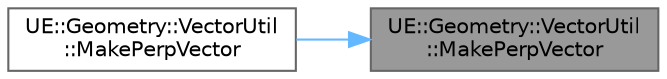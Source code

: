 digraph "UE::Geometry::VectorUtil::MakePerpVector"
{
 // INTERACTIVE_SVG=YES
 // LATEX_PDF_SIZE
  bgcolor="transparent";
  edge [fontname=Helvetica,fontsize=10,labelfontname=Helvetica,labelfontsize=10];
  node [fontname=Helvetica,fontsize=10,shape=box,height=0.2,width=0.4];
  rankdir="RL";
  Node1 [id="Node000001",label="UE::Geometry::VectorUtil\l::MakePerpVector",height=0.2,width=0.4,color="gray40", fillcolor="grey60", style="filled", fontcolor="black",tooltip="Calculates one vector perpendicular to input Normal, as efficiently as possible."];
  Node1 -> Node2 [id="edge1_Node000001_Node000002",dir="back",color="steelblue1",style="solid",tooltip=" "];
  Node2 [id="Node000002",label="UE::Geometry::VectorUtil\l::MakePerpVector",height=0.2,width=0.4,color="grey40", fillcolor="white", style="filled",URL="$d9/dcb/namespaceUE_1_1Geometry_1_1VectorUtil.html#ad07709e96e3f037829ba7038282835c7",tooltip="Calculates one vector perpendicular to input Normal, as efficiently as possible."];
}
